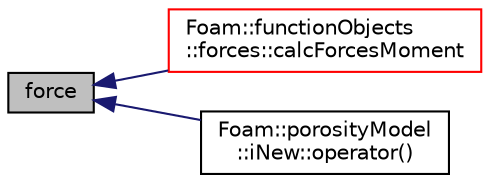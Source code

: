 digraph "force"
{
  bgcolor="transparent";
  edge [fontname="Helvetica",fontsize="10",labelfontname="Helvetica",labelfontsize="10"];
  node [fontname="Helvetica",fontsize="10",shape=record];
  rankdir="LR";
  Node1 [label="force",height=0.2,width=0.4,color="black", fillcolor="grey75", style="filled", fontcolor="black"];
  Node1 -> Node2 [dir="back",color="midnightblue",fontsize="10",style="solid",fontname="Helvetica"];
  Node2 [label="Foam::functionObjects\l::forces::calcForcesMoment",height=0.2,width=0.4,color="red",URL="$a00871.html#a71e93fd80e1ccacbf30c602b4ea11abc",tooltip="Calculate the forces and moments. "];
  Node1 -> Node3 [dir="back",color="midnightblue",fontsize="10",style="solid",fontname="Helvetica"];
  Node3 [label="Foam::porosityModel\l::iNew::operator()",height=0.2,width=0.4,color="black",URL="$a01103.html#a382b44e2f88733d70ae67147761e704b"];
}
